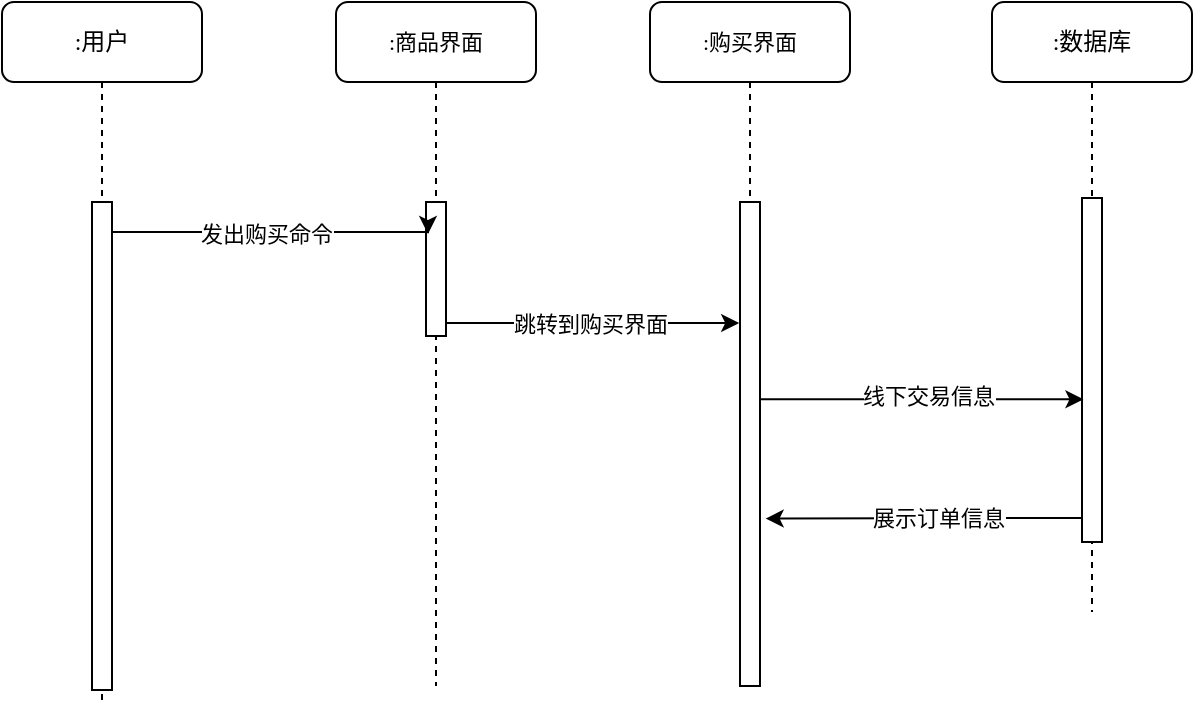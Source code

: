 <mxfile version="17.4.5" type="github">
  <diagram id="kvRgZ8uejfZzRq80rBRY" name="第 1 页">
    <mxGraphModel dx="714" dy="384" grid="0" gridSize="10" guides="1" tooltips="1" connect="1" arrows="1" fold="1" page="1" pageScale="1" pageWidth="1169" pageHeight="827" math="0" shadow="0">
      <root>
        <mxCell id="0" />
        <mxCell id="1" parent="0" />
        <mxCell id="OrTOHWYSCd0f0m3LYNKq-1" value="&lt;font style=&quot;font-size: 11px ; line-height: 1.2&quot;&gt;:商品界面&lt;/font&gt;" style="shape=umlLifeline;perimeter=lifelinePerimeter;whiteSpace=wrap;html=1;container=1;collapsible=0;recursiveResize=0;outlineConnect=0;rounded=1;shadow=0;comic=0;labelBackgroundColor=none;strokeWidth=1;fontFamily=Verdana;fontSize=12;align=center;" vertex="1" parent="1">
          <mxGeometry x="344" y="207" width="100" height="342" as="geometry" />
        </mxCell>
        <mxCell id="OrTOHWYSCd0f0m3LYNKq-2" value="" style="html=1;points=[];perimeter=orthogonalPerimeter;rounded=0;shadow=0;comic=0;labelBackgroundColor=none;strokeWidth=1;fontFamily=Verdana;fontSize=12;align=center;" vertex="1" parent="OrTOHWYSCd0f0m3LYNKq-1">
          <mxGeometry x="45" y="100" width="10" height="67" as="geometry" />
        </mxCell>
        <mxCell id="OrTOHWYSCd0f0m3LYNKq-5" value=":数据库" style="shape=umlLifeline;perimeter=lifelinePerimeter;whiteSpace=wrap;html=1;container=1;collapsible=0;recursiveResize=0;outlineConnect=0;rounded=1;shadow=0;comic=0;labelBackgroundColor=none;strokeWidth=1;fontFamily=Verdana;fontSize=12;align=center;" vertex="1" parent="1">
          <mxGeometry x="672" y="207" width="100" height="305" as="geometry" />
        </mxCell>
        <mxCell id="OrTOHWYSCd0f0m3LYNKq-6" value="" style="html=1;points=[];perimeter=orthogonalPerimeter;rounded=0;shadow=0;comic=0;labelBackgroundColor=none;strokeWidth=1;fontFamily=Verdana;fontSize=12;align=center;" vertex="1" parent="OrTOHWYSCd0f0m3LYNKq-5">
          <mxGeometry x="45" y="98" width="10" height="172" as="geometry" />
        </mxCell>
        <mxCell id="OrTOHWYSCd0f0m3LYNKq-7" value=":用户" style="shape=umlLifeline;perimeter=lifelinePerimeter;whiteSpace=wrap;html=1;container=1;collapsible=0;recursiveResize=0;outlineConnect=0;rounded=1;shadow=0;comic=0;labelBackgroundColor=none;strokeWidth=1;fontFamily=Verdana;fontSize=12;align=center;" vertex="1" parent="1">
          <mxGeometry x="177" y="207" width="100" height="351" as="geometry" />
        </mxCell>
        <mxCell id="OrTOHWYSCd0f0m3LYNKq-8" value="" style="html=1;points=[];perimeter=orthogonalPerimeter;rounded=0;shadow=0;comic=0;labelBackgroundColor=none;strokeWidth=1;fontFamily=Verdana;fontSize=12;align=center;" vertex="1" parent="OrTOHWYSCd0f0m3LYNKq-7">
          <mxGeometry x="45" y="100" width="10" height="244" as="geometry" />
        </mxCell>
        <mxCell id="OrTOHWYSCd0f0m3LYNKq-9" style="edgeStyle=orthogonalEdgeStyle;rounded=0;orthogonalLoop=1;jettySize=auto;html=1;" edge="1" parent="1" source="OrTOHWYSCd0f0m3LYNKq-8">
          <mxGeometry relative="1" as="geometry">
            <mxPoint x="390" y="323" as="targetPoint" />
            <Array as="points">
              <mxPoint x="275" y="322" />
              <mxPoint x="275" y="322" />
            </Array>
          </mxGeometry>
        </mxCell>
        <mxCell id="OrTOHWYSCd0f0m3LYNKq-10" value="发出购买命令" style="edgeLabel;html=1;align=center;verticalAlign=middle;resizable=0;points=[];" vertex="1" connectable="0" parent="OrTOHWYSCd0f0m3LYNKq-9">
          <mxGeometry x="-0.13" y="-2" relative="1" as="geometry">
            <mxPoint x="8" y="-1" as="offset" />
          </mxGeometry>
        </mxCell>
        <mxCell id="OrTOHWYSCd0f0m3LYNKq-17" value="&lt;font style=&quot;font-size: 11px ; line-height: 1.2&quot;&gt;:购买界面&lt;/font&gt;" style="shape=umlLifeline;perimeter=lifelinePerimeter;whiteSpace=wrap;html=1;container=1;collapsible=0;recursiveResize=0;outlineConnect=0;rounded=1;shadow=0;comic=0;labelBackgroundColor=none;strokeWidth=1;fontFamily=Verdana;fontSize=12;align=center;" vertex="1" parent="1">
          <mxGeometry x="501" y="207" width="100" height="342" as="geometry" />
        </mxCell>
        <mxCell id="OrTOHWYSCd0f0m3LYNKq-18" value="" style="html=1;points=[];perimeter=orthogonalPerimeter;rounded=0;shadow=0;comic=0;labelBackgroundColor=none;strokeWidth=1;fontFamily=Verdana;fontSize=12;align=center;" vertex="1" parent="OrTOHWYSCd0f0m3LYNKq-17">
          <mxGeometry x="45" y="100" width="10" height="242" as="geometry" />
        </mxCell>
        <mxCell id="OrTOHWYSCd0f0m3LYNKq-19" style="edgeStyle=orthogonalEdgeStyle;rounded=0;orthogonalLoop=1;jettySize=auto;html=1;entryX=-0.041;entryY=0.25;entryDx=0;entryDy=0;entryPerimeter=0;" edge="1" parent="1" source="OrTOHWYSCd0f0m3LYNKq-2" target="OrTOHWYSCd0f0m3LYNKq-18">
          <mxGeometry relative="1" as="geometry">
            <Array as="points">
              <mxPoint x="472" y="368" />
            </Array>
          </mxGeometry>
        </mxCell>
        <mxCell id="OrTOHWYSCd0f0m3LYNKq-20" value="跳转到购买界面" style="edgeLabel;html=1;align=center;verticalAlign=middle;resizable=0;points=[];" vertex="1" connectable="0" parent="OrTOHWYSCd0f0m3LYNKq-19">
          <mxGeometry x="-0.118" relative="1" as="geometry">
            <mxPoint x="7" as="offset" />
          </mxGeometry>
        </mxCell>
        <mxCell id="OrTOHWYSCd0f0m3LYNKq-21" style="edgeStyle=orthogonalEdgeStyle;rounded=0;orthogonalLoop=1;jettySize=auto;html=1;entryX=0.072;entryY=0.585;entryDx=0;entryDy=0;entryPerimeter=0;" edge="1" parent="1" source="OrTOHWYSCd0f0m3LYNKq-18" target="OrTOHWYSCd0f0m3LYNKq-6">
          <mxGeometry relative="1" as="geometry">
            <Array as="points">
              <mxPoint x="636" y="406" />
            </Array>
          </mxGeometry>
        </mxCell>
        <mxCell id="OrTOHWYSCd0f0m3LYNKq-22" value="线下交易信息" style="edgeLabel;html=1;align=center;verticalAlign=middle;resizable=0;points=[];" vertex="1" connectable="0" parent="OrTOHWYSCd0f0m3LYNKq-21">
          <mxGeometry x="-0.121" y="-2" relative="1" as="geometry">
            <mxPoint x="13" y="-4" as="offset" />
          </mxGeometry>
        </mxCell>
        <mxCell id="OrTOHWYSCd0f0m3LYNKq-23" style="edgeStyle=orthogonalEdgeStyle;rounded=0;orthogonalLoop=1;jettySize=auto;html=1;entryX=1.283;entryY=0.654;entryDx=0;entryDy=0;entryPerimeter=0;" edge="1" parent="1" source="OrTOHWYSCd0f0m3LYNKq-6" target="OrTOHWYSCd0f0m3LYNKq-18">
          <mxGeometry relative="1" as="geometry">
            <Array as="points">
              <mxPoint x="686" y="465" />
              <mxPoint x="686" y="465" />
            </Array>
          </mxGeometry>
        </mxCell>
        <mxCell id="OrTOHWYSCd0f0m3LYNKq-24" value="展示订单信息" style="edgeLabel;html=1;align=center;verticalAlign=middle;resizable=0;points=[];" vertex="1" connectable="0" parent="OrTOHWYSCd0f0m3LYNKq-23">
          <mxGeometry x="0.119" y="-3" relative="1" as="geometry">
            <mxPoint x="16" y="3" as="offset" />
          </mxGeometry>
        </mxCell>
      </root>
    </mxGraphModel>
  </diagram>
</mxfile>
